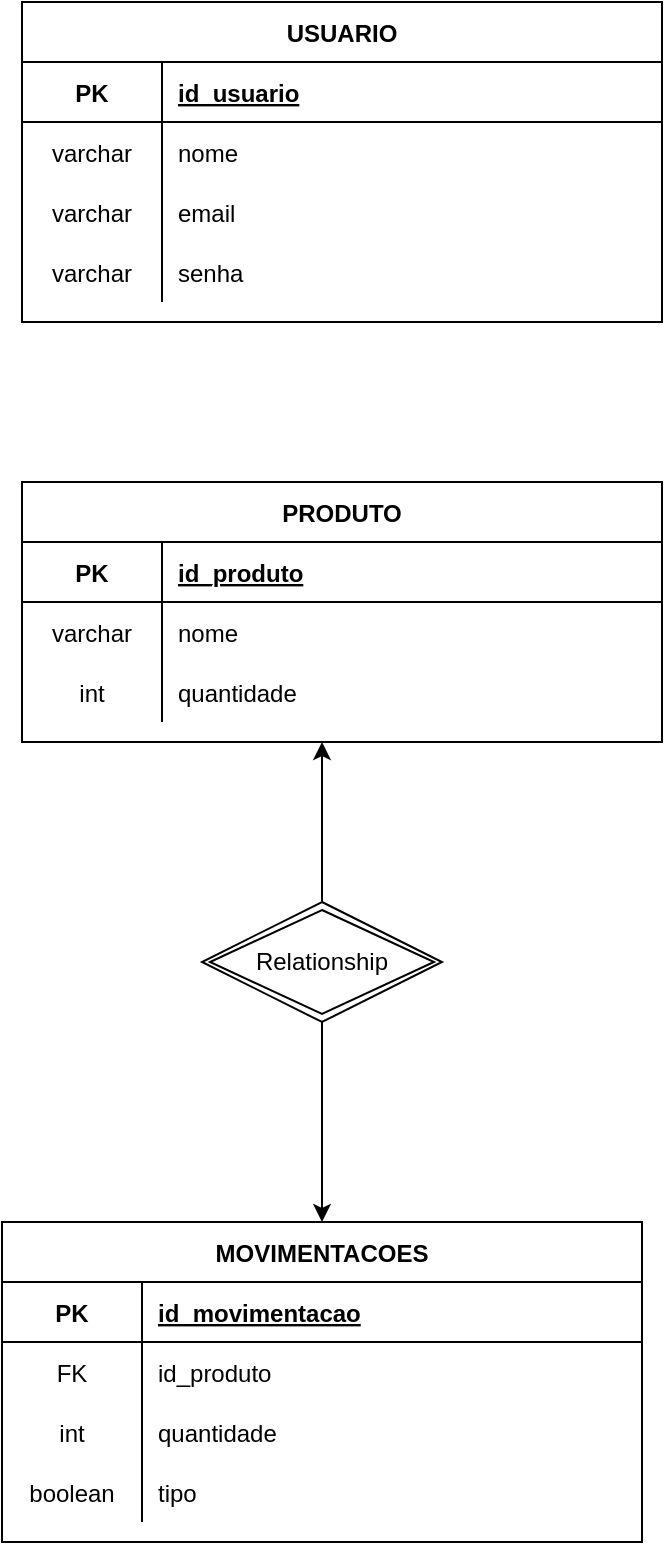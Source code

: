 <mxfile version="13.5.7" type="device"><diagram id="R2lEEEUBdFMjLlhIrx00" name="Page-1"><mxGraphModel dx="1426" dy="860" grid="1" gridSize="10" guides="1" tooltips="1" connect="1" arrows="1" fold="1" page="1" pageScale="1" pageWidth="850" pageHeight="1100" math="0" shadow="0" extFonts="Permanent Marker^https://fonts.googleapis.com/css?family=Permanent+Marker"><root><mxCell id="0"/><mxCell id="1" parent="0"/><mxCell id="RtVF5Kp54NioMqIO6e4X-18" value="PRODUTO" style="shape=table;startSize=30;container=1;collapsible=1;childLayout=tableLayout;fixedRows=1;rowLines=0;fontStyle=1;align=center;resizeLast=1;" vertex="1" parent="1"><mxGeometry x="80" y="280" width="320" height="130" as="geometry"/></mxCell><mxCell id="RtVF5Kp54NioMqIO6e4X-19" value="" style="shape=partialRectangle;collapsible=0;dropTarget=0;pointerEvents=0;fillColor=none;top=0;left=0;bottom=1;right=0;points=[[0,0.5],[1,0.5]];portConstraint=eastwest;" vertex="1" parent="RtVF5Kp54NioMqIO6e4X-18"><mxGeometry y="30" width="320" height="30" as="geometry"/></mxCell><mxCell id="RtVF5Kp54NioMqIO6e4X-20" value="PK" style="shape=partialRectangle;connectable=0;fillColor=none;top=0;left=0;bottom=0;right=0;fontStyle=1;overflow=hidden;" vertex="1" parent="RtVF5Kp54NioMqIO6e4X-19"><mxGeometry width="70" height="30" as="geometry"/></mxCell><mxCell id="RtVF5Kp54NioMqIO6e4X-21" value="id_produto" style="shape=partialRectangle;connectable=0;fillColor=none;top=0;left=0;bottom=0;right=0;align=left;spacingLeft=6;fontStyle=5;overflow=hidden;" vertex="1" parent="RtVF5Kp54NioMqIO6e4X-19"><mxGeometry x="70" width="250" height="30" as="geometry"/></mxCell><mxCell id="RtVF5Kp54NioMqIO6e4X-22" value="" style="shape=partialRectangle;collapsible=0;dropTarget=0;pointerEvents=0;fillColor=none;top=0;left=0;bottom=0;right=0;points=[[0,0.5],[1,0.5]];portConstraint=eastwest;" vertex="1" parent="RtVF5Kp54NioMqIO6e4X-18"><mxGeometry y="60" width="320" height="30" as="geometry"/></mxCell><mxCell id="RtVF5Kp54NioMqIO6e4X-23" value="varchar" style="shape=partialRectangle;connectable=0;fillColor=none;top=0;left=0;bottom=0;right=0;editable=1;overflow=hidden;" vertex="1" parent="RtVF5Kp54NioMqIO6e4X-22"><mxGeometry width="70" height="30" as="geometry"/></mxCell><mxCell id="RtVF5Kp54NioMqIO6e4X-24" value="nome" style="shape=partialRectangle;connectable=0;fillColor=none;top=0;left=0;bottom=0;right=0;align=left;spacingLeft=6;overflow=hidden;" vertex="1" parent="RtVF5Kp54NioMqIO6e4X-22"><mxGeometry x="70" width="250" height="30" as="geometry"/></mxCell><mxCell id="RtVF5Kp54NioMqIO6e4X-25" value="" style="shape=partialRectangle;collapsible=0;dropTarget=0;pointerEvents=0;fillColor=none;top=0;left=0;bottom=0;right=0;points=[[0,0.5],[1,0.5]];portConstraint=eastwest;" vertex="1" parent="RtVF5Kp54NioMqIO6e4X-18"><mxGeometry y="90" width="320" height="30" as="geometry"/></mxCell><mxCell id="RtVF5Kp54NioMqIO6e4X-26" value="int" style="shape=partialRectangle;connectable=0;fillColor=none;top=0;left=0;bottom=0;right=0;editable=1;overflow=hidden;" vertex="1" parent="RtVF5Kp54NioMqIO6e4X-25"><mxGeometry width="70" height="30" as="geometry"/></mxCell><mxCell id="RtVF5Kp54NioMqIO6e4X-27" value="quantidade" style="shape=partialRectangle;connectable=0;fillColor=none;top=0;left=0;bottom=0;right=0;align=left;spacingLeft=6;overflow=hidden;" vertex="1" parent="RtVF5Kp54NioMqIO6e4X-25"><mxGeometry x="70" width="250" height="30" as="geometry"/></mxCell><mxCell id="RtVF5Kp54NioMqIO6e4X-5" value="USUARIO" style="shape=table;startSize=30;container=1;collapsible=1;childLayout=tableLayout;fixedRows=1;rowLines=0;fontStyle=1;align=center;resizeLast=1;" vertex="1" parent="1"><mxGeometry x="80" y="40" width="320" height="160" as="geometry"/></mxCell><mxCell id="RtVF5Kp54NioMqIO6e4X-6" value="" style="shape=partialRectangle;collapsible=0;dropTarget=0;pointerEvents=0;fillColor=none;top=0;left=0;bottom=1;right=0;points=[[0,0.5],[1,0.5]];portConstraint=eastwest;" vertex="1" parent="RtVF5Kp54NioMqIO6e4X-5"><mxGeometry y="30" width="320" height="30" as="geometry"/></mxCell><mxCell id="RtVF5Kp54NioMqIO6e4X-7" value="PK" style="shape=partialRectangle;connectable=0;fillColor=none;top=0;left=0;bottom=0;right=0;fontStyle=1;overflow=hidden;" vertex="1" parent="RtVF5Kp54NioMqIO6e4X-6"><mxGeometry width="70" height="30" as="geometry"/></mxCell><mxCell id="RtVF5Kp54NioMqIO6e4X-8" value="id_usuario" style="shape=partialRectangle;connectable=0;fillColor=none;top=0;left=0;bottom=0;right=0;align=left;spacingLeft=6;fontStyle=5;overflow=hidden;" vertex="1" parent="RtVF5Kp54NioMqIO6e4X-6"><mxGeometry x="70" width="250" height="30" as="geometry"/></mxCell><mxCell id="RtVF5Kp54NioMqIO6e4X-9" value="" style="shape=partialRectangle;collapsible=0;dropTarget=0;pointerEvents=0;fillColor=none;top=0;left=0;bottom=0;right=0;points=[[0,0.5],[1,0.5]];portConstraint=eastwest;" vertex="1" parent="RtVF5Kp54NioMqIO6e4X-5"><mxGeometry y="60" width="320" height="30" as="geometry"/></mxCell><mxCell id="RtVF5Kp54NioMqIO6e4X-10" value="varchar" style="shape=partialRectangle;connectable=0;fillColor=none;top=0;left=0;bottom=0;right=0;editable=1;overflow=hidden;" vertex="1" parent="RtVF5Kp54NioMqIO6e4X-9"><mxGeometry width="70" height="30" as="geometry"/></mxCell><mxCell id="RtVF5Kp54NioMqIO6e4X-11" value="nome" style="shape=partialRectangle;connectable=0;fillColor=none;top=0;left=0;bottom=0;right=0;align=left;spacingLeft=6;overflow=hidden;" vertex="1" parent="RtVF5Kp54NioMqIO6e4X-9"><mxGeometry x="70" width="250" height="30" as="geometry"/></mxCell><mxCell id="RtVF5Kp54NioMqIO6e4X-12" value="" style="shape=partialRectangle;collapsible=0;dropTarget=0;pointerEvents=0;fillColor=none;top=0;left=0;bottom=0;right=0;points=[[0,0.5],[1,0.5]];portConstraint=eastwest;" vertex="1" parent="RtVF5Kp54NioMqIO6e4X-5"><mxGeometry y="90" width="320" height="30" as="geometry"/></mxCell><mxCell id="RtVF5Kp54NioMqIO6e4X-13" value="varchar" style="shape=partialRectangle;connectable=0;fillColor=none;top=0;left=0;bottom=0;right=0;editable=1;overflow=hidden;" vertex="1" parent="RtVF5Kp54NioMqIO6e4X-12"><mxGeometry width="70" height="30" as="geometry"/></mxCell><mxCell id="RtVF5Kp54NioMqIO6e4X-14" value="email" style="shape=partialRectangle;connectable=0;fillColor=none;top=0;left=0;bottom=0;right=0;align=left;spacingLeft=6;overflow=hidden;" vertex="1" parent="RtVF5Kp54NioMqIO6e4X-12"><mxGeometry x="70" width="250" height="30" as="geometry"/></mxCell><mxCell id="RtVF5Kp54NioMqIO6e4X-15" value="" style="shape=partialRectangle;collapsible=0;dropTarget=0;pointerEvents=0;fillColor=none;top=0;left=0;bottom=0;right=0;points=[[0,0.5],[1,0.5]];portConstraint=eastwest;" vertex="1" parent="RtVF5Kp54NioMqIO6e4X-5"><mxGeometry y="120" width="320" height="30" as="geometry"/></mxCell><mxCell id="RtVF5Kp54NioMqIO6e4X-16" value="varchar" style="shape=partialRectangle;connectable=0;fillColor=none;top=0;left=0;bottom=0;right=0;editable=1;overflow=hidden;" vertex="1" parent="RtVF5Kp54NioMqIO6e4X-15"><mxGeometry width="70" height="30" as="geometry"/></mxCell><mxCell id="RtVF5Kp54NioMqIO6e4X-17" value="senha" style="shape=partialRectangle;connectable=0;fillColor=none;top=0;left=0;bottom=0;right=0;align=left;spacingLeft=6;overflow=hidden;" vertex="1" parent="RtVF5Kp54NioMqIO6e4X-15"><mxGeometry x="70" width="250" height="30" as="geometry"/></mxCell><mxCell id="RtVF5Kp54NioMqIO6e4X-58" style="edgeStyle=orthogonalEdgeStyle;rounded=0;orthogonalLoop=1;jettySize=auto;html=1;" edge="1" parent="1" source="RtVF5Kp54NioMqIO6e4X-57"><mxGeometry relative="1" as="geometry"><mxPoint x="230" y="410" as="targetPoint"/></mxGeometry></mxCell><mxCell id="RtVF5Kp54NioMqIO6e4X-59" style="edgeStyle=orthogonalEdgeStyle;rounded=0;orthogonalLoop=1;jettySize=auto;html=1;" edge="1" parent="1" source="RtVF5Kp54NioMqIO6e4X-57" target="RtVF5Kp54NioMqIO6e4X-44"><mxGeometry relative="1" as="geometry"/></mxCell><mxCell id="RtVF5Kp54NioMqIO6e4X-57" value="Relationship" style="shape=rhombus;double=1;perimeter=rhombusPerimeter;whiteSpace=wrap;html=1;align=center;" vertex="1" parent="1"><mxGeometry x="170" y="490" width="120" height="60" as="geometry"/></mxCell><mxCell id="RtVF5Kp54NioMqIO6e4X-44" value="MOVIMENTACOES" style="shape=table;startSize=30;container=1;collapsible=1;childLayout=tableLayout;fixedRows=1;rowLines=0;fontStyle=1;align=center;resizeLast=1;" vertex="1" parent="1"><mxGeometry x="70" y="650" width="320" height="160" as="geometry"/></mxCell><mxCell id="RtVF5Kp54NioMqIO6e4X-45" value="" style="shape=partialRectangle;collapsible=0;dropTarget=0;pointerEvents=0;fillColor=none;top=0;left=0;bottom=1;right=0;points=[[0,0.5],[1,0.5]];portConstraint=eastwest;" vertex="1" parent="RtVF5Kp54NioMqIO6e4X-44"><mxGeometry y="30" width="320" height="30" as="geometry"/></mxCell><mxCell id="RtVF5Kp54NioMqIO6e4X-46" value="PK" style="shape=partialRectangle;connectable=0;fillColor=none;top=0;left=0;bottom=0;right=0;fontStyle=1;overflow=hidden;" vertex="1" parent="RtVF5Kp54NioMqIO6e4X-45"><mxGeometry width="70" height="30" as="geometry"/></mxCell><mxCell id="RtVF5Kp54NioMqIO6e4X-47" value="id_movimentacao" style="shape=partialRectangle;connectable=0;fillColor=none;top=0;left=0;bottom=0;right=0;align=left;spacingLeft=6;fontStyle=5;overflow=hidden;" vertex="1" parent="RtVF5Kp54NioMqIO6e4X-45"><mxGeometry x="70" width="250" height="30" as="geometry"/></mxCell><mxCell id="RtVF5Kp54NioMqIO6e4X-48" value="" style="shape=partialRectangle;collapsible=0;dropTarget=0;pointerEvents=0;fillColor=none;top=0;left=0;bottom=0;right=0;points=[[0,0.5],[1,0.5]];portConstraint=eastwest;" vertex="1" parent="RtVF5Kp54NioMqIO6e4X-44"><mxGeometry y="60" width="320" height="30" as="geometry"/></mxCell><mxCell id="RtVF5Kp54NioMqIO6e4X-49" value="FK" style="shape=partialRectangle;connectable=0;fillColor=none;top=0;left=0;bottom=0;right=0;editable=1;overflow=hidden;" vertex="1" parent="RtVF5Kp54NioMqIO6e4X-48"><mxGeometry width="70" height="30" as="geometry"/></mxCell><mxCell id="RtVF5Kp54NioMqIO6e4X-50" value="id_produto" style="shape=partialRectangle;connectable=0;fillColor=none;top=0;left=0;bottom=0;right=0;align=left;spacingLeft=6;overflow=hidden;" vertex="1" parent="RtVF5Kp54NioMqIO6e4X-48"><mxGeometry x="70" width="250" height="30" as="geometry"/></mxCell><mxCell id="RtVF5Kp54NioMqIO6e4X-51" value="" style="shape=partialRectangle;collapsible=0;dropTarget=0;pointerEvents=0;fillColor=none;top=0;left=0;bottom=0;right=0;points=[[0,0.5],[1,0.5]];portConstraint=eastwest;" vertex="1" parent="RtVF5Kp54NioMqIO6e4X-44"><mxGeometry y="90" width="320" height="30" as="geometry"/></mxCell><mxCell id="RtVF5Kp54NioMqIO6e4X-52" value="int" style="shape=partialRectangle;connectable=0;fillColor=none;top=0;left=0;bottom=0;right=0;editable=1;overflow=hidden;" vertex="1" parent="RtVF5Kp54NioMqIO6e4X-51"><mxGeometry width="70" height="30" as="geometry"/></mxCell><mxCell id="RtVF5Kp54NioMqIO6e4X-53" value="quantidade" style="shape=partialRectangle;connectable=0;fillColor=none;top=0;left=0;bottom=0;right=0;align=left;spacingLeft=6;overflow=hidden;" vertex="1" parent="RtVF5Kp54NioMqIO6e4X-51"><mxGeometry x="70" width="250" height="30" as="geometry"/></mxCell><mxCell id="RtVF5Kp54NioMqIO6e4X-63" value="" style="shape=partialRectangle;collapsible=0;dropTarget=0;pointerEvents=0;fillColor=none;top=0;left=0;bottom=0;right=0;points=[[0,0.5],[1,0.5]];portConstraint=eastwest;" vertex="1" parent="RtVF5Kp54NioMqIO6e4X-44"><mxGeometry y="120" width="320" height="30" as="geometry"/></mxCell><mxCell id="RtVF5Kp54NioMqIO6e4X-64" value="boolean" style="shape=partialRectangle;connectable=0;fillColor=none;top=0;left=0;bottom=0;right=0;editable=1;overflow=hidden;" vertex="1" parent="RtVF5Kp54NioMqIO6e4X-63"><mxGeometry width="70" height="30" as="geometry"/></mxCell><mxCell id="RtVF5Kp54NioMqIO6e4X-65" value="tipo" style="shape=partialRectangle;connectable=0;fillColor=none;top=0;left=0;bottom=0;right=0;align=left;spacingLeft=6;overflow=hidden;" vertex="1" parent="RtVF5Kp54NioMqIO6e4X-63"><mxGeometry x="70" width="250" height="30" as="geometry"/></mxCell></root></mxGraphModel></diagram></mxfile>
